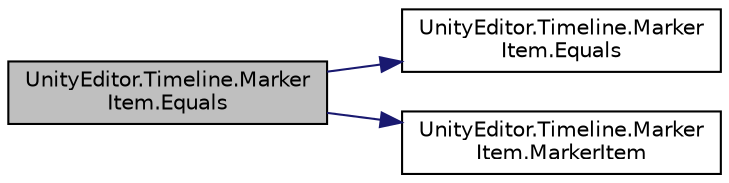 digraph "UnityEditor.Timeline.MarkerItem.Equals"
{
 // LATEX_PDF_SIZE
  edge [fontname="Helvetica",fontsize="10",labelfontname="Helvetica",labelfontsize="10"];
  node [fontname="Helvetica",fontsize="10",shape=record];
  rankdir="LR";
  Node1 [label="UnityEditor.Timeline.Marker\lItem.Equals",height=0.2,width=0.4,color="black", fillcolor="grey75", style="filled", fontcolor="black",tooltip=" "];
  Node1 -> Node2 [color="midnightblue",fontsize="10",style="solid",fontname="Helvetica"];
  Node2 [label="UnityEditor.Timeline.Marker\lItem.Equals",height=0.2,width=0.4,color="black", fillcolor="white", style="filled",URL="$class_unity_editor_1_1_timeline_1_1_marker_item.html#af5c414231cb538ee1442b565494d4e61",tooltip=" "];
  Node1 -> Node3 [color="midnightblue",fontsize="10",style="solid",fontname="Helvetica"];
  Node3 [label="UnityEditor.Timeline.Marker\lItem.MarkerItem",height=0.2,width=0.4,color="black", fillcolor="white", style="filled",URL="$class_unity_editor_1_1_timeline_1_1_marker_item.html#a214eed0e8751aa48aec2077ac2c11b15",tooltip=" "];
}
